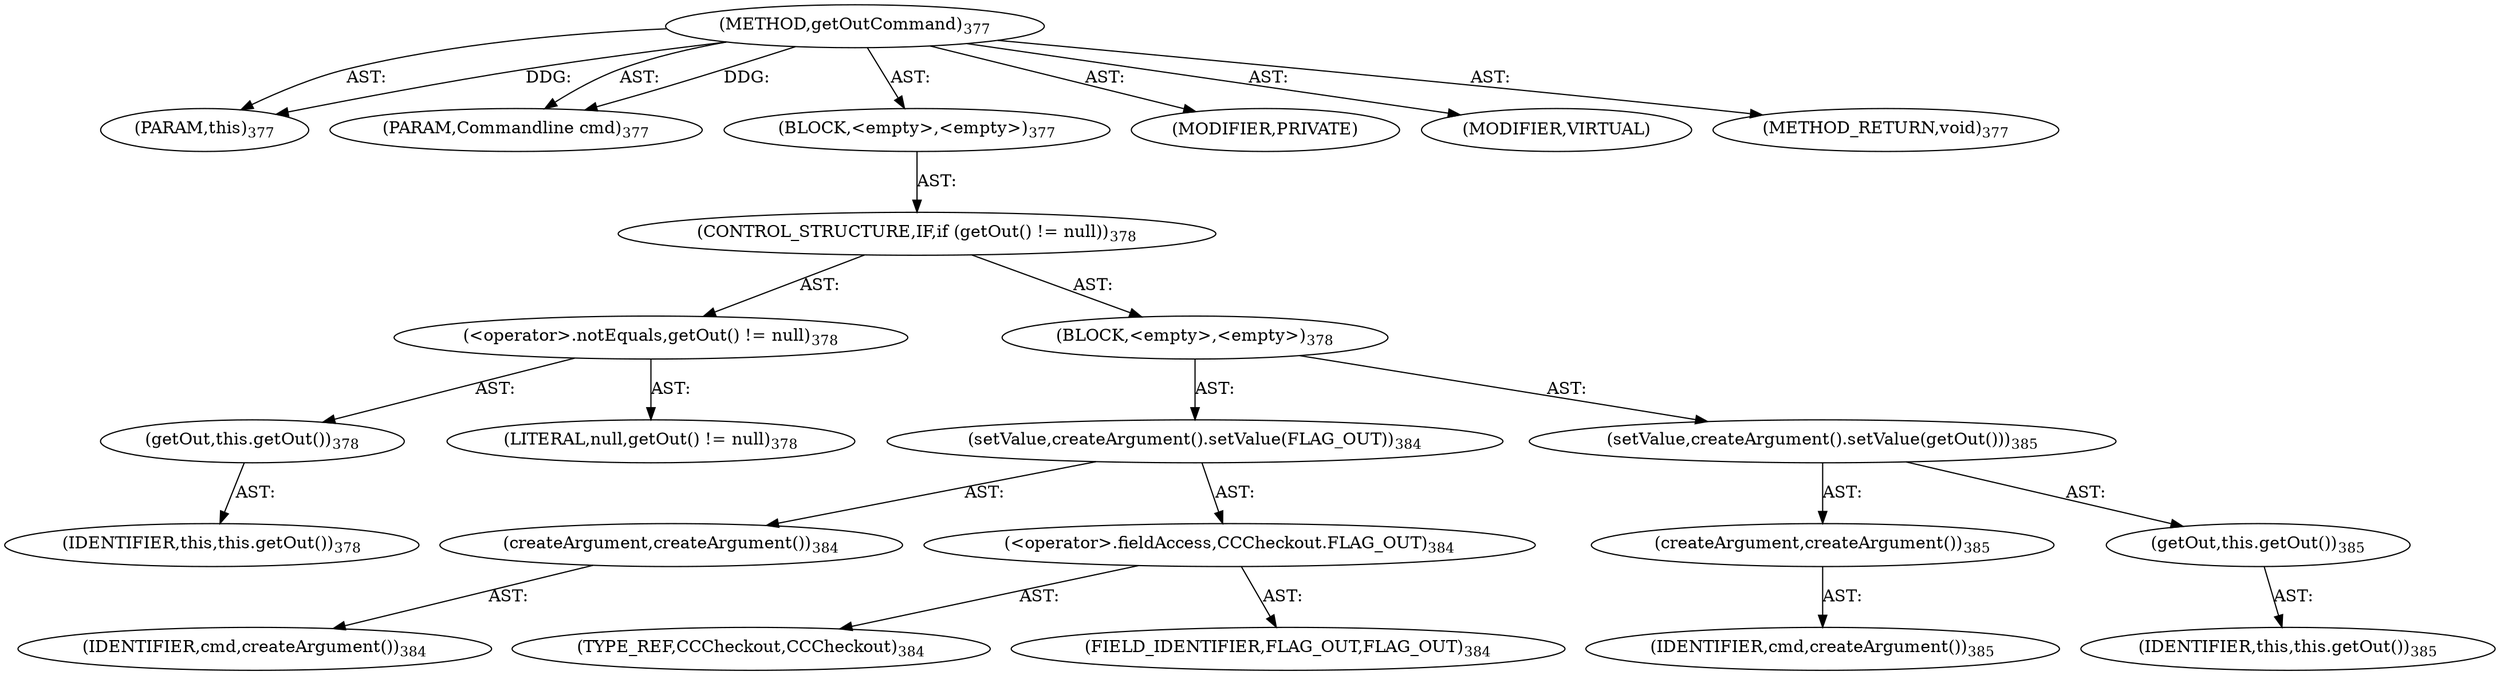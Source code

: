 digraph "getOutCommand" {  
"111669149714" [label = <(METHOD,getOutCommand)<SUB>377</SUB>> ]
"115964116994" [label = <(PARAM,this)<SUB>377</SUB>> ]
"115964117023" [label = <(PARAM,Commandline cmd)<SUB>377</SUB>> ]
"25769803810" [label = <(BLOCK,&lt;empty&gt;,&lt;empty&gt;)<SUB>377</SUB>> ]
"47244640271" [label = <(CONTROL_STRUCTURE,IF,if (getOut() != null))<SUB>378</SUB>> ]
"30064771160" [label = <(&lt;operator&gt;.notEquals,getOut() != null)<SUB>378</SUB>> ]
"30064771161" [label = <(getOut,this.getOut())<SUB>378</SUB>> ]
"68719476756" [label = <(IDENTIFIER,this,this.getOut())<SUB>378</SUB>> ]
"90194313223" [label = <(LITERAL,null,getOut() != null)<SUB>378</SUB>> ]
"25769803811" [label = <(BLOCK,&lt;empty&gt;,&lt;empty&gt;)<SUB>378</SUB>> ]
"30064771162" [label = <(setValue,createArgument().setValue(FLAG_OUT))<SUB>384</SUB>> ]
"30064771163" [label = <(createArgument,createArgument())<SUB>384</SUB>> ]
"68719476818" [label = <(IDENTIFIER,cmd,createArgument())<SUB>384</SUB>> ]
"30064771164" [label = <(&lt;operator&gt;.fieldAccess,CCCheckout.FLAG_OUT)<SUB>384</SUB>> ]
"180388626438" [label = <(TYPE_REF,CCCheckout,CCCheckout)<SUB>384</SUB>> ]
"55834574870" [label = <(FIELD_IDENTIFIER,FLAG_OUT,FLAG_OUT)<SUB>384</SUB>> ]
"30064771165" [label = <(setValue,createArgument().setValue(getOut()))<SUB>385</SUB>> ]
"30064771166" [label = <(createArgument,createArgument())<SUB>385</SUB>> ]
"68719476819" [label = <(IDENTIFIER,cmd,createArgument())<SUB>385</SUB>> ]
"30064771167" [label = <(getOut,this.getOut())<SUB>385</SUB>> ]
"68719476757" [label = <(IDENTIFIER,this,this.getOut())<SUB>385</SUB>> ]
"133143986220" [label = <(MODIFIER,PRIVATE)> ]
"133143986221" [label = <(MODIFIER,VIRTUAL)> ]
"128849018898" [label = <(METHOD_RETURN,void)<SUB>377</SUB>> ]
  "111669149714" -> "115964116994"  [ label = "AST: "] 
  "111669149714" -> "115964117023"  [ label = "AST: "] 
  "111669149714" -> "25769803810"  [ label = "AST: "] 
  "111669149714" -> "133143986220"  [ label = "AST: "] 
  "111669149714" -> "133143986221"  [ label = "AST: "] 
  "111669149714" -> "128849018898"  [ label = "AST: "] 
  "25769803810" -> "47244640271"  [ label = "AST: "] 
  "47244640271" -> "30064771160"  [ label = "AST: "] 
  "47244640271" -> "25769803811"  [ label = "AST: "] 
  "30064771160" -> "30064771161"  [ label = "AST: "] 
  "30064771160" -> "90194313223"  [ label = "AST: "] 
  "30064771161" -> "68719476756"  [ label = "AST: "] 
  "25769803811" -> "30064771162"  [ label = "AST: "] 
  "25769803811" -> "30064771165"  [ label = "AST: "] 
  "30064771162" -> "30064771163"  [ label = "AST: "] 
  "30064771162" -> "30064771164"  [ label = "AST: "] 
  "30064771163" -> "68719476818"  [ label = "AST: "] 
  "30064771164" -> "180388626438"  [ label = "AST: "] 
  "30064771164" -> "55834574870"  [ label = "AST: "] 
  "30064771165" -> "30064771166"  [ label = "AST: "] 
  "30064771165" -> "30064771167"  [ label = "AST: "] 
  "30064771166" -> "68719476819"  [ label = "AST: "] 
  "30064771167" -> "68719476757"  [ label = "AST: "] 
  "111669149714" -> "115964116994"  [ label = "DDG: "] 
  "111669149714" -> "115964117023"  [ label = "DDG: "] 
}
